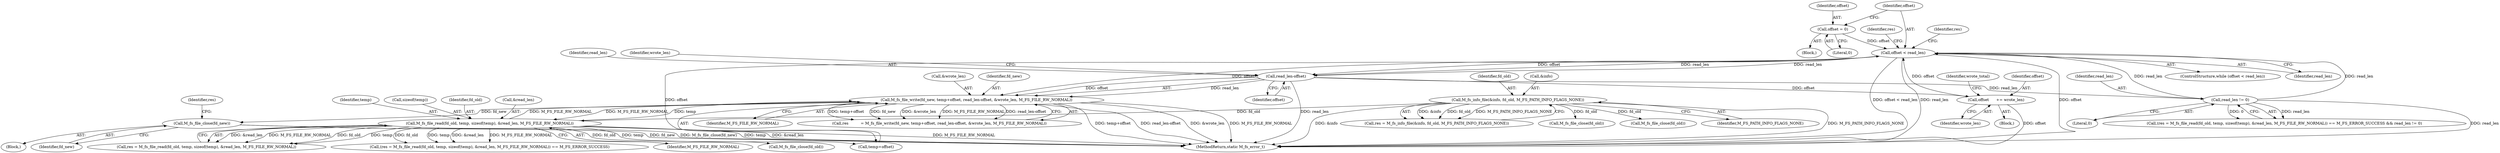 digraph "0_mstdlib_db124b8f607dd0a40a9aef2d4d468fad433522a7_1@API" {
"1000321" [label="(Call,M_fs_file_close(fd_new))"];
"1000246" [label="(Call,M_fs_file_write(fd_new, temp+offset, read_len-offset, &wrote_len, M_FS_FILE_RW_NORMAL))"];
"1000223" [label="(Call,M_fs_file_read(fd_old, temp, sizeof(temp), &read_len, M_FS_FILE_RW_NORMAL))"];
"1000178" [label="(Call,M_fs_info_file(&info, fd_old, M_FS_PATH_INFO_FLAGS_NONE))"];
"1000240" [label="(Call,offset < read_len)"];
"1000236" [label="(Call,offset = 0)"];
"1000257" [label="(Call,offset      += wrote_len)"];
"1000251" [label="(Call,read_len-offset)"];
"1000232" [label="(Call,read_len != 0)"];
"1000241" [label="(Identifier,offset)"];
"1000223" [label="(Call,M_fs_file_read(fd_old, temp, sizeof(temp), &read_len, M_FS_FILE_RW_NORMAL))"];
"1000322" [label="(Identifier,fd_new)"];
"1000228" [label="(Call,&read_len)"];
"1000236" [label="(Call,offset = 0)"];
"1000230" [label="(Identifier,M_FS_FILE_RW_NORMAL)"];
"1000179" [label="(Call,&info)"];
"1000233" [label="(Identifier,read_len)"];
"1000225" [label="(Identifier,temp)"];
"1000255" [label="(Identifier,wrote_len)"];
"1000239" [label="(ControlStructure,while (offset < read_len))"];
"1000319" [label="(Call,M_fs_file_close(fd_old))"];
"1000178" [label="(Call,M_fs_info_file(&info, fd_old, M_FS_PATH_INFO_FLAGS_NONE))"];
"1000232" [label="(Call,read_len != 0)"];
"1000112" [label="(Block,)"];
"1000234" [label="(Literal,0)"];
"1000221" [label="(Call,res = M_fs_file_read(fd_old, temp, sizeof(temp), &read_len, M_FS_FILE_RW_NORMAL))"];
"1000251" [label="(Call,read_len-offset)"];
"1000245" [label="(Identifier,res)"];
"1000248" [label="(Call,temp+offset)"];
"1000242" [label="(Identifier,read_len)"];
"1000325" [label="(Identifier,res)"];
"1000235" [label="(Block,)"];
"1000220" [label="(Call,(res = M_fs_file_read(fd_old, temp, sizeof(temp), &read_len, M_FS_FILE_RW_NORMAL)) == M_FS_ERROR_SUCCESS)"];
"1000238" [label="(Literal,0)"];
"1000176" [label="(Call,res = M_fs_info_file(&info, fd_old, M_FS_PATH_INFO_FLAGS_NONE))"];
"1000259" [label="(Identifier,wrote_len)"];
"1000219" [label="(Call,(res = M_fs_file_read(fd_old, temp, sizeof(temp), &read_len, M_FS_FILE_RW_NORMAL)) == M_FS_ERROR_SUCCESS && read_len != 0)"];
"1000261" [label="(Identifier,wrote_total)"];
"1000214" [label="(Call,M_fs_file_close(fd_old))"];
"1000253" [label="(Identifier,offset)"];
"1000188" [label="(Call,M_fs_file_close(fd_old))"];
"1000181" [label="(Identifier,fd_old)"];
"1000237" [label="(Identifier,offset)"];
"1000321" [label="(Call,M_fs_file_close(fd_new))"];
"1000315" [label="(Identifier,res)"];
"1000256" [label="(Identifier,M_FS_FILE_RW_NORMAL)"];
"1000244" [label="(Call,res          = M_fs_file_write(fd_new, temp+offset, read_len-offset, &wrote_len, M_FS_FILE_RW_NORMAL))"];
"1000226" [label="(Call,sizeof(temp))"];
"1000224" [label="(Identifier,fd_old)"];
"1000252" [label="(Identifier,read_len)"];
"1000182" [label="(Identifier,M_FS_PATH_INFO_FLAGS_NONE)"];
"1000246" [label="(Call,M_fs_file_write(fd_new, temp+offset, read_len-offset, &wrote_len, M_FS_FILE_RW_NORMAL))"];
"1000243" [label="(Block,)"];
"1000254" [label="(Call,&wrote_len)"];
"1000257" [label="(Call,offset      += wrote_len)"];
"1000240" [label="(Call,offset < read_len)"];
"1000332" [label="(MethodReturn,static M_fs_error_t)"];
"1000247" [label="(Identifier,fd_new)"];
"1000258" [label="(Identifier,offset)"];
"1000321" -> "1000112"  [label="AST: "];
"1000321" -> "1000322"  [label="CFG: "];
"1000322" -> "1000321"  [label="AST: "];
"1000325" -> "1000321"  [label="CFG: "];
"1000321" -> "1000332"  [label="DDG: fd_new"];
"1000321" -> "1000332"  [label="DDG: M_fs_file_close(fd_new)"];
"1000246" -> "1000321"  [label="DDG: fd_new"];
"1000246" -> "1000244"  [label="AST: "];
"1000246" -> "1000256"  [label="CFG: "];
"1000247" -> "1000246"  [label="AST: "];
"1000248" -> "1000246"  [label="AST: "];
"1000251" -> "1000246"  [label="AST: "];
"1000254" -> "1000246"  [label="AST: "];
"1000256" -> "1000246"  [label="AST: "];
"1000244" -> "1000246"  [label="CFG: "];
"1000246" -> "1000332"  [label="DDG: temp+offset"];
"1000246" -> "1000332"  [label="DDG: read_len-offset"];
"1000246" -> "1000332"  [label="DDG: &wrote_len"];
"1000246" -> "1000332"  [label="DDG: M_FS_FILE_RW_NORMAL"];
"1000246" -> "1000223"  [label="DDG: M_FS_FILE_RW_NORMAL"];
"1000246" -> "1000244"  [label="DDG: temp+offset"];
"1000246" -> "1000244"  [label="DDG: fd_new"];
"1000246" -> "1000244"  [label="DDG: &wrote_len"];
"1000246" -> "1000244"  [label="DDG: M_FS_FILE_RW_NORMAL"];
"1000246" -> "1000244"  [label="DDG: read_len-offset"];
"1000223" -> "1000246"  [label="DDG: temp"];
"1000223" -> "1000246"  [label="DDG: M_FS_FILE_RW_NORMAL"];
"1000240" -> "1000246"  [label="DDG: offset"];
"1000251" -> "1000246"  [label="DDG: read_len"];
"1000251" -> "1000246"  [label="DDG: offset"];
"1000223" -> "1000221"  [label="AST: "];
"1000223" -> "1000230"  [label="CFG: "];
"1000224" -> "1000223"  [label="AST: "];
"1000225" -> "1000223"  [label="AST: "];
"1000226" -> "1000223"  [label="AST: "];
"1000228" -> "1000223"  [label="AST: "];
"1000230" -> "1000223"  [label="AST: "];
"1000221" -> "1000223"  [label="CFG: "];
"1000223" -> "1000332"  [label="DDG: temp"];
"1000223" -> "1000332"  [label="DDG: &read_len"];
"1000223" -> "1000332"  [label="DDG: M_FS_FILE_RW_NORMAL"];
"1000223" -> "1000220"  [label="DDG: &read_len"];
"1000223" -> "1000220"  [label="DDG: M_FS_FILE_RW_NORMAL"];
"1000223" -> "1000220"  [label="DDG: fd_old"];
"1000223" -> "1000220"  [label="DDG: temp"];
"1000223" -> "1000221"  [label="DDG: &read_len"];
"1000223" -> "1000221"  [label="DDG: M_FS_FILE_RW_NORMAL"];
"1000223" -> "1000221"  [label="DDG: fd_old"];
"1000223" -> "1000221"  [label="DDG: temp"];
"1000178" -> "1000223"  [label="DDG: fd_old"];
"1000223" -> "1000248"  [label="DDG: temp"];
"1000223" -> "1000319"  [label="DDG: fd_old"];
"1000178" -> "1000176"  [label="AST: "];
"1000178" -> "1000182"  [label="CFG: "];
"1000179" -> "1000178"  [label="AST: "];
"1000181" -> "1000178"  [label="AST: "];
"1000182" -> "1000178"  [label="AST: "];
"1000176" -> "1000178"  [label="CFG: "];
"1000178" -> "1000332"  [label="DDG: &info"];
"1000178" -> "1000332"  [label="DDG: M_FS_PATH_INFO_FLAGS_NONE"];
"1000178" -> "1000176"  [label="DDG: &info"];
"1000178" -> "1000176"  [label="DDG: fd_old"];
"1000178" -> "1000176"  [label="DDG: M_FS_PATH_INFO_FLAGS_NONE"];
"1000178" -> "1000188"  [label="DDG: fd_old"];
"1000178" -> "1000214"  [label="DDG: fd_old"];
"1000240" -> "1000239"  [label="AST: "];
"1000240" -> "1000242"  [label="CFG: "];
"1000241" -> "1000240"  [label="AST: "];
"1000242" -> "1000240"  [label="AST: "];
"1000245" -> "1000240"  [label="CFG: "];
"1000315" -> "1000240"  [label="CFG: "];
"1000240" -> "1000332"  [label="DDG: offset < read_len"];
"1000240" -> "1000332"  [label="DDG: read_len"];
"1000240" -> "1000332"  [label="DDG: offset"];
"1000240" -> "1000232"  [label="DDG: read_len"];
"1000236" -> "1000240"  [label="DDG: offset"];
"1000257" -> "1000240"  [label="DDG: offset"];
"1000232" -> "1000240"  [label="DDG: read_len"];
"1000251" -> "1000240"  [label="DDG: read_len"];
"1000240" -> "1000248"  [label="DDG: offset"];
"1000240" -> "1000251"  [label="DDG: read_len"];
"1000240" -> "1000251"  [label="DDG: offset"];
"1000236" -> "1000235"  [label="AST: "];
"1000236" -> "1000238"  [label="CFG: "];
"1000237" -> "1000236"  [label="AST: "];
"1000238" -> "1000236"  [label="AST: "];
"1000241" -> "1000236"  [label="CFG: "];
"1000257" -> "1000243"  [label="AST: "];
"1000257" -> "1000259"  [label="CFG: "];
"1000258" -> "1000257"  [label="AST: "];
"1000259" -> "1000257"  [label="AST: "];
"1000261" -> "1000257"  [label="CFG: "];
"1000257" -> "1000332"  [label="DDG: offset"];
"1000251" -> "1000257"  [label="DDG: offset"];
"1000251" -> "1000253"  [label="CFG: "];
"1000252" -> "1000251"  [label="AST: "];
"1000253" -> "1000251"  [label="AST: "];
"1000255" -> "1000251"  [label="CFG: "];
"1000251" -> "1000332"  [label="DDG: read_len"];
"1000251" -> "1000232"  [label="DDG: read_len"];
"1000232" -> "1000219"  [label="AST: "];
"1000232" -> "1000234"  [label="CFG: "];
"1000233" -> "1000232"  [label="AST: "];
"1000234" -> "1000232"  [label="AST: "];
"1000219" -> "1000232"  [label="CFG: "];
"1000232" -> "1000332"  [label="DDG: read_len"];
"1000232" -> "1000219"  [label="DDG: read_len"];
"1000232" -> "1000219"  [label="DDG: 0"];
}

